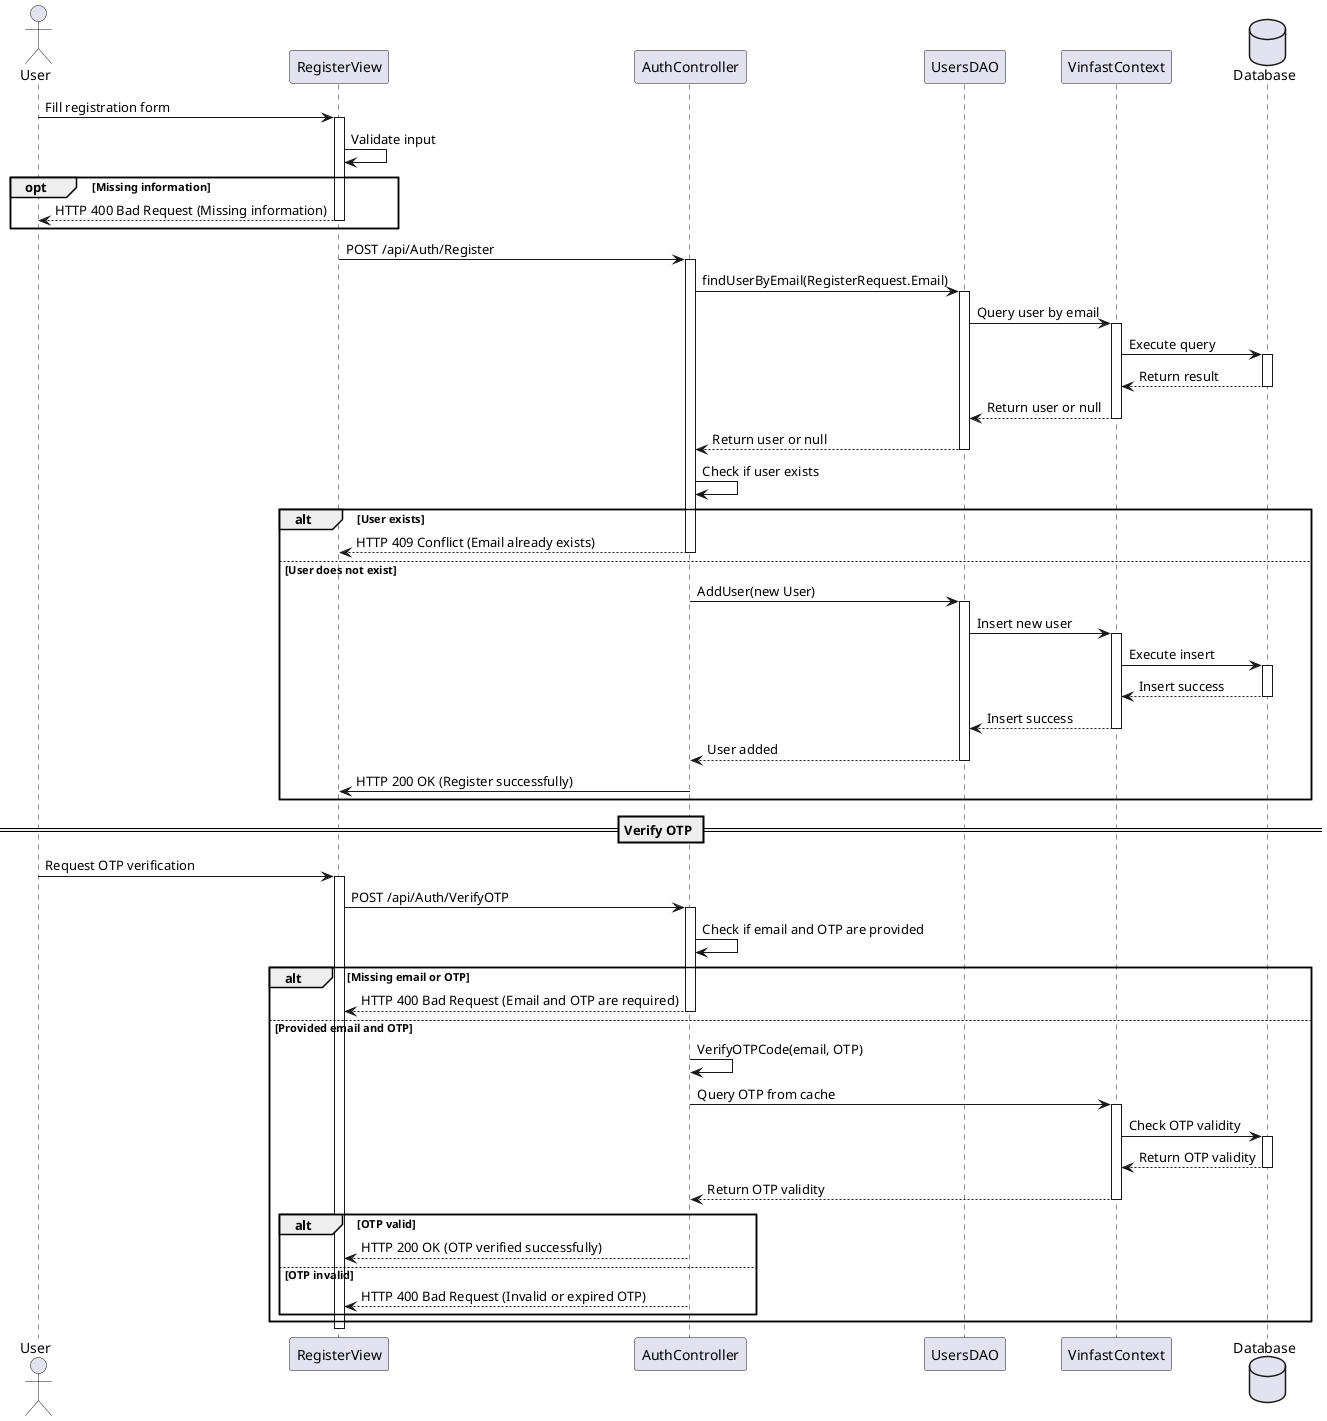 @startuml
actor User
participant RegisterView
participant AuthController
participant UsersDAO
participant VinfastContext
database Database

User -> RegisterView : Fill registration form
activate RegisterView
RegisterView -> RegisterView : Validate input


opt Missing information
    RegisterView --> User : HTTP 400 Bad Request (Missing information)
    deactivate RegisterView
end
RegisterView -> AuthController : POST /api/Auth/Register
activate AuthController

AuthController -> UsersDAO : findUserByEmail(RegisterRequest.Email)
activate UsersDAO
UsersDAO -> VinfastContext : Query user by email
activate VinfastContext
VinfastContext -> Database : Execute query
activate Database
Database --> VinfastContext : Return result
deactivate Database
VinfastContext --> UsersDAO : Return user or null
deactivate VinfastContext
UsersDAO --> AuthController : Return user or null
deactivate UsersDAO

AuthController -> AuthController : Check if user exists
alt User exists
    AuthController --> RegisterView : HTTP 409 Conflict (Email already exists)
    deactivate AuthController
else User does not exist
    AuthController -> UsersDAO : AddUser(new User)
    activate UsersDAO
    UsersDAO -> VinfastContext : Insert new user
    activate VinfastContext
    VinfastContext -> Database : Execute insert
    activate Database
    Database --> VinfastContext : Insert success
    deactivate Database
    VinfastContext --> UsersDAO : Insert success
    deactivate VinfastContext
    UsersDAO --> AuthController : User added
    deactivate UsersDAO

    AuthController -> RegisterView : HTTP 200 OK (Register successfully)
    deactivate AuthController
end
deactivate RegisterView

== Verify OTP ==
User -> RegisterView : Request OTP verification
activate RegisterView
RegisterView -> AuthController : POST /api/Auth/VerifyOTP
activate AuthController

AuthController -> AuthController : Check if email and OTP are provided
alt Missing email or OTP
    AuthController --> RegisterView : HTTP 400 Bad Request (Email and OTP are required)
    deactivate AuthController
else Provided email and OTP
    AuthController -> AuthController : VerifyOTPCode(email, OTP)
    AuthController -> VinfastContext : Query OTP from cache
    activate VinfastContext
    VinfastContext -> Database : Check OTP validity
    activate Database
    Database --> VinfastContext : Return OTP validity
    deactivate Database
    VinfastContext --> AuthController : Return OTP validity
    deactivate VinfastContext

    alt OTP valid
        AuthController --> RegisterView : HTTP 200 OK (OTP verified successfully)
    else OTP invalid
        AuthController --> RegisterView : HTTP 400 Bad Request (Invalid or expired OTP)
    end
    deactivate AuthController
end
deactivate RegisterView
@enduml